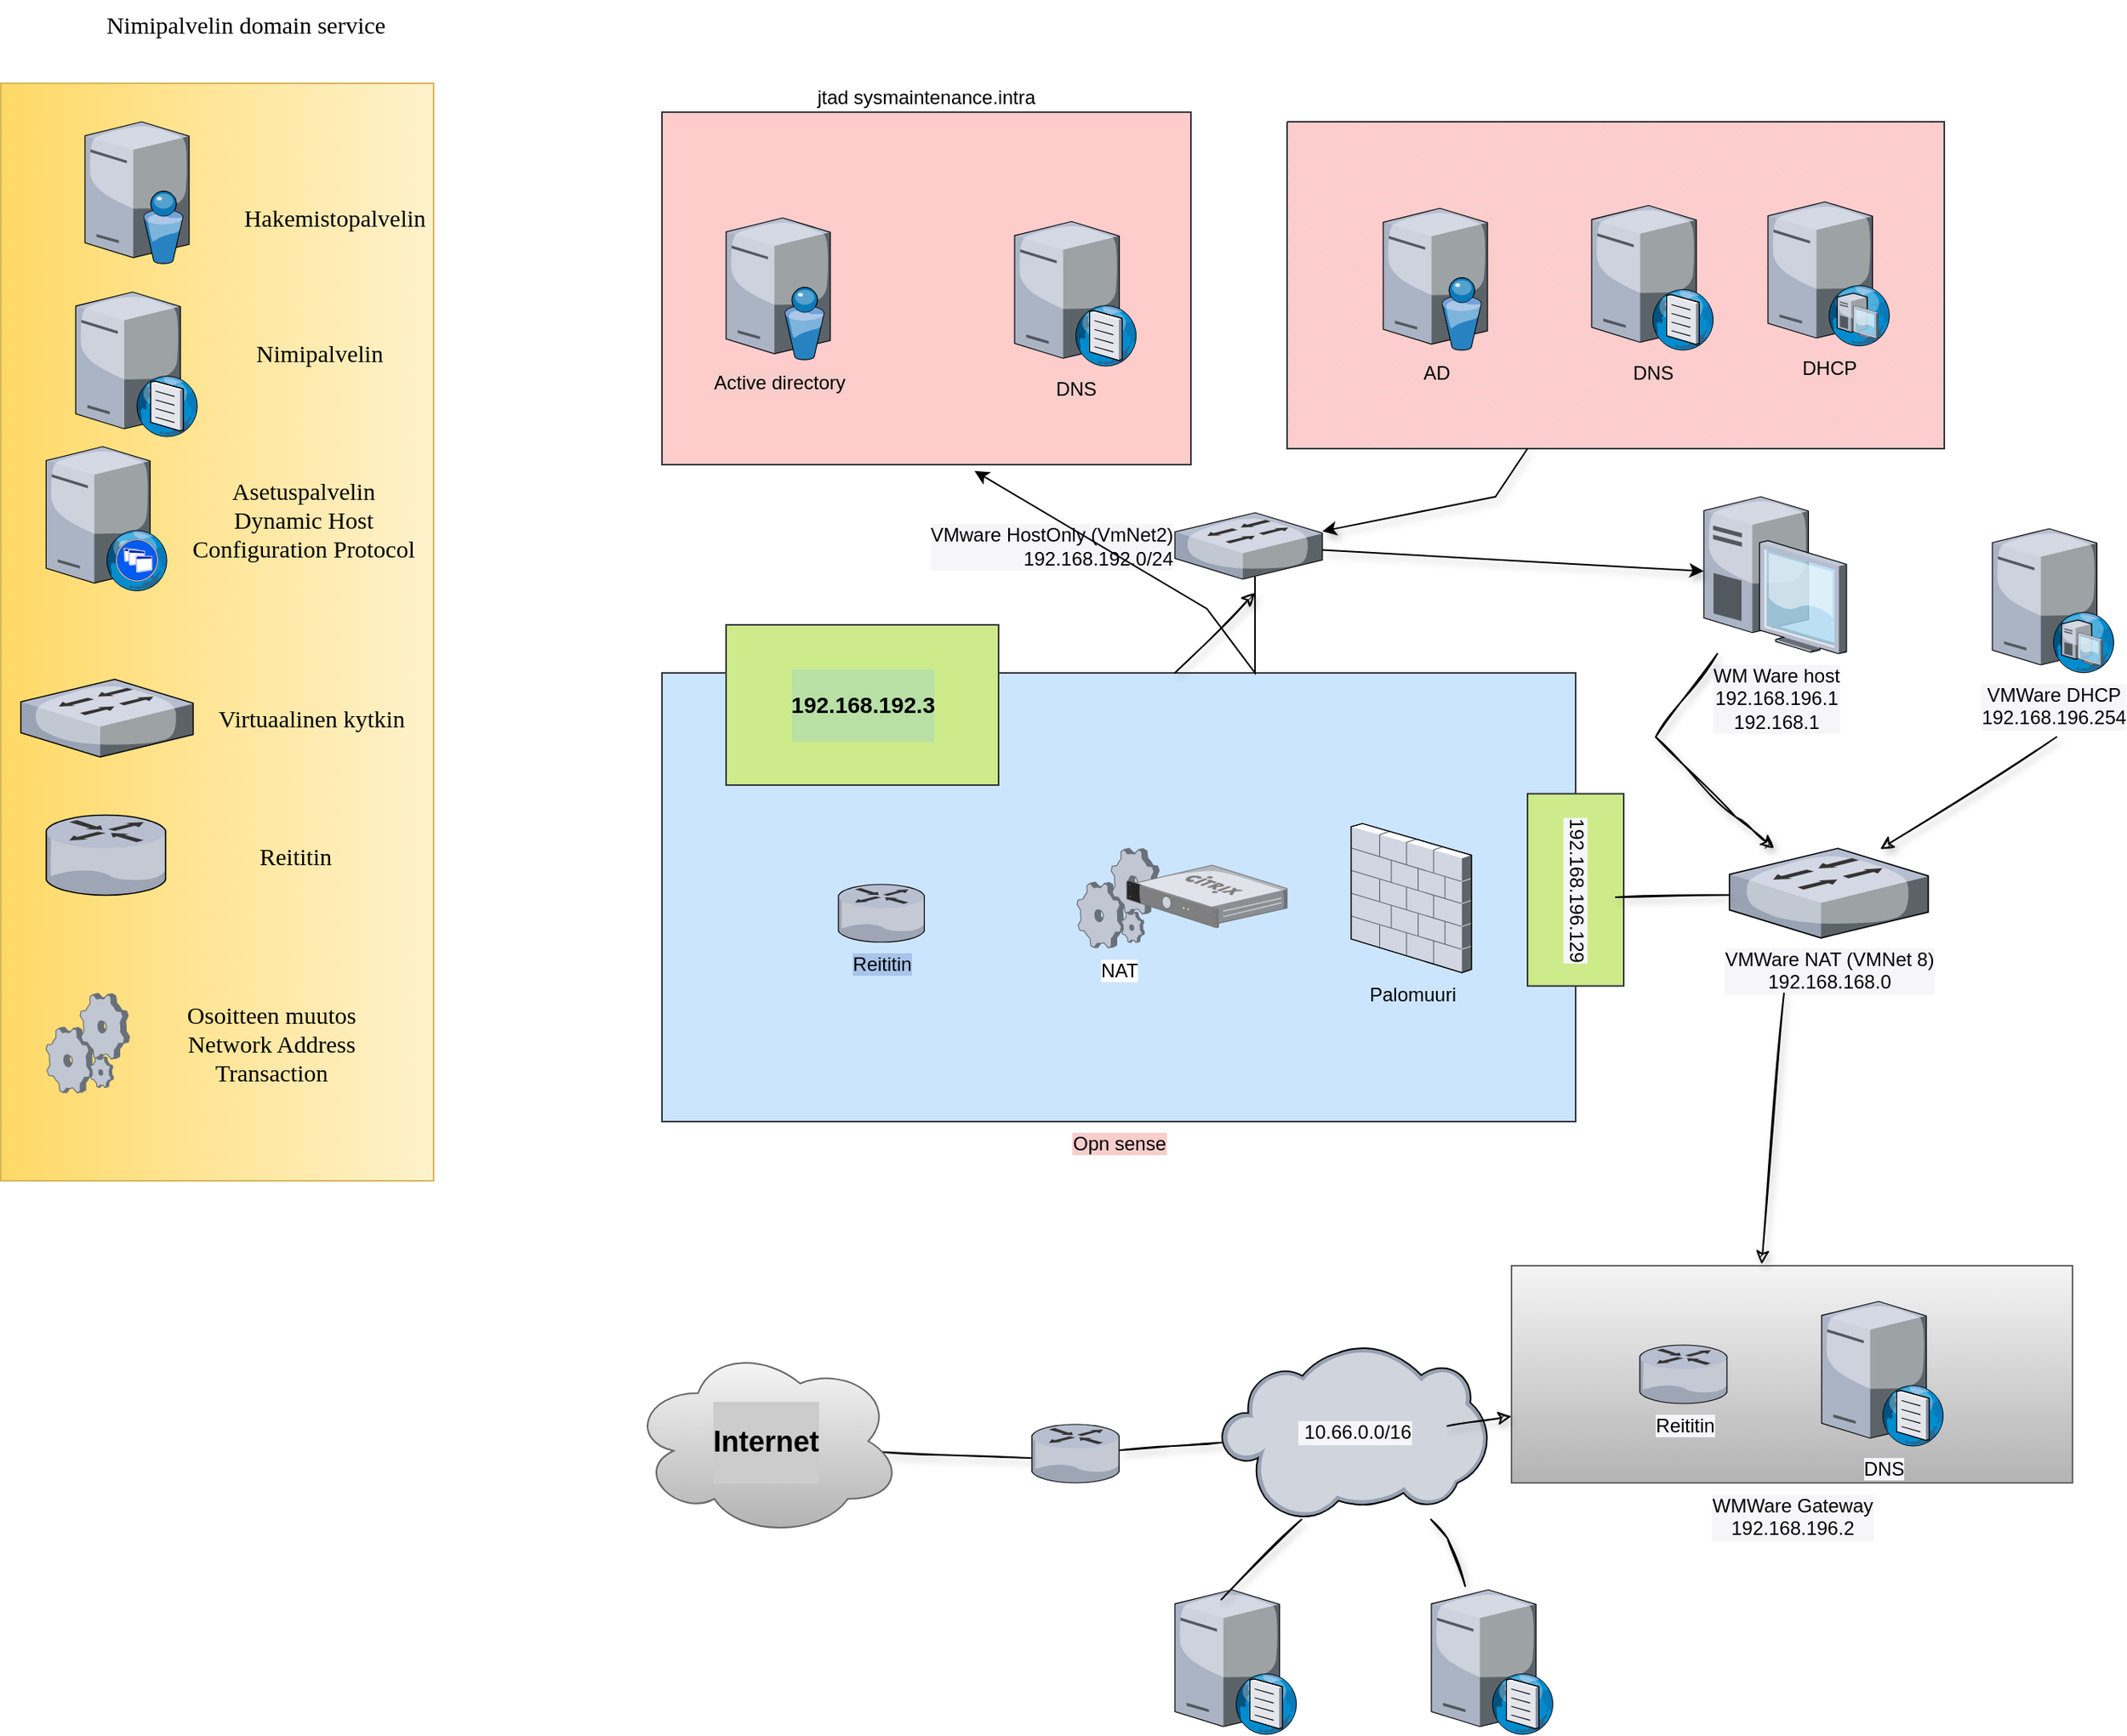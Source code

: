 <mxfile version="20.7.4" type="device"><diagram id="5LTsGN6vn_pWP5SIRa-c" name="Page-1"><mxGraphModel dx="2284" dy="2056" grid="1" gridSize="10" guides="1" tooltips="1" connect="1" arrows="1" fold="1" page="1" pageScale="1" pageWidth="850" pageHeight="1100" math="0" shadow="0"><root><mxCell id="0"/><mxCell id="1" parent="0"/><mxCell id="-hYhXtHEnk8HTK1MAipM-5" value="&lt;span style=&quot;background-color: rgb(255, 255, 255);&quot;&gt;jtad sysmaintenance.intra&lt;br&gt;&lt;/span&gt;" style="rounded=0;whiteSpace=wrap;html=1;labelBackgroundColor=#030303;glass=0;fillColor=#ffcccc;strokeColor=#36393d;labelPosition=center;verticalLabelPosition=top;align=center;verticalAlign=bottom;" vertex="1" parent="1"><mxGeometry x="40" y="50" width="330" height="220" as="geometry"/></mxCell><mxCell id="-hYhXtHEnk8HTK1MAipM-6" value="Active directory" style="verticalLabelPosition=bottom;sketch=0;aspect=fixed;html=1;verticalAlign=top;strokeColor=none;align=center;outlineConnect=0;shape=mxgraph.citrix.directory_server;glass=0;labelBackgroundColor=#F8CECC;fontColor=#000000;" vertex="1" parent="1"><mxGeometry x="80" y="116" width="65" height="88.5" as="geometry"/></mxCell><mxCell id="-hYhXtHEnk8HTK1MAipM-7" value="DNS" style="verticalLabelPosition=bottom;sketch=0;aspect=fixed;html=1;verticalAlign=top;strokeColor=none;align=center;outlineConnect=0;shape=mxgraph.citrix.dns_server;glass=0;labelBackgroundColor=#F8CECC;fontColor=#000000;" vertex="1" parent="1"><mxGeometry x="260" y="116" width="76.5" height="92.5" as="geometry"/></mxCell><mxCell id="-hYhXtHEnk8HTK1MAipM-8" value="" style="verticalLabelPosition=bottom;verticalAlign=top;html=1;shape=mxgraph.basic.patternFillRect;fillStyle=diagGrid;step=5;fillStrokeWidth=0.2;fillStrokeColor=#dddddd;glass=0;labelBackgroundColor=#F8CECC;fillColor=#ffcccc;strokeColor=#36393d;" vertex="1" parent="1"><mxGeometry x="430" y="56" width="410" height="204" as="geometry"/></mxCell><mxCell id="-hYhXtHEnk8HTK1MAipM-9" value="AD" style="verticalLabelPosition=bottom;sketch=0;aspect=fixed;html=1;verticalAlign=top;strokeColor=none;align=center;outlineConnect=0;shape=mxgraph.citrix.directory_server;glass=0;labelBackgroundColor=#F8CECC;fontColor=#000000;" vertex="1" parent="1"><mxGeometry x="490" y="110" width="65" height="88.5" as="geometry"/></mxCell><mxCell id="-hYhXtHEnk8HTK1MAipM-10" value="DNS" style="verticalLabelPosition=bottom;sketch=0;aspect=fixed;html=1;verticalAlign=top;strokeColor=none;align=center;outlineConnect=0;shape=mxgraph.citrix.dns_server;glass=0;labelBackgroundColor=#F8CECC;fontColor=#000000;" vertex="1" parent="1"><mxGeometry x="620" y="106" width="76.5" height="92.5" as="geometry"/></mxCell><mxCell id="-hYhXtHEnk8HTK1MAipM-11" value="DHCP" style="verticalLabelPosition=bottom;sketch=0;aspect=fixed;html=1;verticalAlign=top;strokeColor=none;align=center;outlineConnect=0;shape=mxgraph.citrix.dhcp_server;glass=0;labelBackgroundColor=#F8CECC;fontColor=#000000;" vertex="1" parent="1"><mxGeometry x="730" y="106" width="76" height="90" as="geometry"/></mxCell><mxCell id="-hYhXtHEnk8HTK1MAipM-12" value="Opn sense" style="verticalLabelPosition=bottom;verticalAlign=top;html=1;shape=mxgraph.basic.rect;fillColor2=none;strokeWidth=1;size=20;indent=5;glass=0;labelBackgroundColor=#F8CECC;fillColor=#cce5ff;strokeColor=#36393d;" vertex="1" parent="1"><mxGeometry x="40" y="400" width="570" height="280" as="geometry"/></mxCell><mxCell id="-hYhXtHEnk8HTK1MAipM-13" value="&lt;span style=&quot;background-color: rgb(204, 229, 255);&quot;&gt;Palomuuri&lt;/span&gt;" style="verticalLabelPosition=bottom;sketch=0;aspect=fixed;html=1;verticalAlign=top;strokeColor=none;align=center;outlineConnect=0;shape=mxgraph.citrix.firewall;glass=0;labelBackgroundColor=#FFFFFF;fontColor=#000000;" vertex="1" parent="1"><mxGeometry x="470" y="494" width="75" height="93" as="geometry"/></mxCell><mxCell id="-hYhXtHEnk8HTK1MAipM-14" value="&lt;span style=&quot;background-color: rgb(169, 196, 235);&quot;&gt;Reititin&lt;/span&gt;" style="verticalLabelPosition=bottom;sketch=0;aspect=fixed;html=1;verticalAlign=top;strokeColor=none;align=center;outlineConnect=0;shape=mxgraph.citrix.router;glass=0;labelBackgroundColor=#FFFFFF;fontColor=#000000;" vertex="1" parent="1"><mxGeometry x="150" y="532" width="54.25" height="36" as="geometry"/></mxCell><mxCell id="-hYhXtHEnk8HTK1MAipM-15" value="NAT" style="verticalLabelPosition=bottom;sketch=0;aspect=fixed;html=1;verticalAlign=top;strokeColor=none;align=center;outlineConnect=0;shape=mxgraph.citrix.process;glass=0;labelBackgroundColor=#FFFFFF;fontColor=#000000;" vertex="1" parent="1"><mxGeometry x="299" y="509.5" width="52" height="62" as="geometry"/></mxCell><mxCell id="-hYhXtHEnk8HTK1MAipM-17" value="&amp;nbsp;10.66.0.0/16" style="verticalLabelPosition=middle;sketch=0;aspect=fixed;html=1;verticalAlign=middle;strokeColor=none;align=center;outlineConnect=0;shape=mxgraph.citrix.cloud;glass=0;labelBackgroundColor=#F6F6F8;fontColor=#000000;labelPosition=center;" vertex="1" parent="1"><mxGeometry x="388.95" y="820" width="166.05" height="108.37" as="geometry"/></mxCell><mxCell id="-hYhXtHEnk8HTK1MAipM-18" value="VMWare NAT (VMNet 8)&lt;br&gt;192.168.168.0" style="verticalLabelPosition=bottom;sketch=0;aspect=fixed;html=1;verticalAlign=top;strokeColor=none;align=center;outlineConnect=0;shape=mxgraph.citrix.switch;glass=0;labelBackgroundColor=#F6F6F8;fontColor=#000000;" vertex="1" parent="1"><mxGeometry x="706" y="509.5" width="124" height="55.93" as="geometry"/></mxCell><mxCell id="-hYhXtHEnk8HTK1MAipM-19" value="VMware HostOnly (VmNet2)&lt;br&gt;192.168.192.0/24" style="verticalLabelPosition=middle;sketch=0;aspect=fixed;html=1;verticalAlign=middle;strokeColor=none;align=right;outlineConnect=0;shape=mxgraph.citrix.switch;glass=0;labelBackgroundColor=#F6F6F8;fontColor=#000000;labelPosition=left;" vertex="1" parent="1"><mxGeometry x="360" y="300" width="92" height="41.5" as="geometry"/></mxCell><mxCell id="-hYhXtHEnk8HTK1MAipM-20" value="&lt;h3&gt;192.168.192.3&lt;/h3&gt;" style="verticalLabelPosition=middle;verticalAlign=middle;html=1;shape=mxgraph.basic.rect;fillColor2=none;strokeWidth=1;size=20;indent=5;glass=0;labelBackgroundColor=#B9E0A5;fillColor=#cdeb8b;strokeColor=#36393d;labelPosition=center;align=center;" vertex="1" parent="1"><mxGeometry x="80" y="370" width="170" height="100" as="geometry"/></mxCell><mxCell id="-hYhXtHEnk8HTK1MAipM-21" value="192.168.196.129" style="verticalLabelPosition=middle;verticalAlign=middle;html=1;shape=mxgraph.basic.rect;fillColor2=none;strokeWidth=1;size=20;indent=5;glass=0;labelBackgroundColor=#F6F6F8;rotation=90;labelPosition=center;align=center;fillColor=#cdeb8b;strokeColor=#36393d;" vertex="1" parent="1"><mxGeometry x="550" y="505.43" width="120" height="60" as="geometry"/></mxCell><mxCell id="-hYhXtHEnk8HTK1MAipM-24" value="WMWare Gateway &lt;br&gt;192.168.196.2" style="verticalLabelPosition=bottom;verticalAlign=top;html=1;shape=mxgraph.basic.rect;fillColor2=none;strokeWidth=1;size=20;indent=5;glass=0;labelBackgroundColor=#F6F6F8;fillStyle=auto;fillColor=#f5f5f5;strokeColor=#666666;gradientColor=#b3b3b3;" vertex="1" parent="1"><mxGeometry x="570" y="770" width="350" height="135.5" as="geometry"/></mxCell><mxCell id="-hYhXtHEnk8HTK1MAipM-23" value="Reititin" style="verticalLabelPosition=bottom;sketch=0;aspect=fixed;html=1;verticalAlign=top;strokeColor=none;align=center;outlineConnect=0;shape=mxgraph.citrix.router;glass=0;labelBackgroundColor=#F6F6F8;fontColor=#000000;" vertex="1" parent="1"><mxGeometry x="650" y="819.5" width="55" height="36.5" as="geometry"/></mxCell><mxCell id="-hYhXtHEnk8HTK1MAipM-22" value="DNS" style="verticalLabelPosition=bottom;sketch=0;aspect=fixed;html=1;verticalAlign=top;strokeColor=none;align=center;outlineConnect=0;shape=mxgraph.citrix.dns_server;glass=0;labelBackgroundColor=#F6F6F8;fontColor=#000000;" vertex="1" parent="1"><mxGeometry x="763.5" y="790" width="76.5" height="92.5" as="geometry"/></mxCell><mxCell id="-hYhXtHEnk8HTK1MAipM-26" value="VMWare DHCP&lt;br&gt;192.168.196.254" style="verticalLabelPosition=bottom;sketch=0;aspect=fixed;html=1;verticalAlign=top;strokeColor=none;align=center;outlineConnect=0;shape=mxgraph.citrix.dhcp_server;glass=0;labelBackgroundColor=#F6F6F8;fillStyle=auto;fontColor=#000000;" vertex="1" parent="1"><mxGeometry x="870" y="310" width="76" height="90" as="geometry"/></mxCell><mxCell id="-hYhXtHEnk8HTK1MAipM-27" value="WM Ware host&lt;br&gt;192.168.196.1&lt;br&gt;192.168.1" style="verticalLabelPosition=bottom;sketch=0;aspect=fixed;html=1;verticalAlign=top;strokeColor=none;align=center;outlineConnect=0;shape=mxgraph.citrix.desktop;glass=0;labelBackgroundColor=#F6F6F8;fillStyle=auto;fontColor=#000000;" vertex="1" parent="1"><mxGeometry x="690" y="290" width="89" height="98" as="geometry"/></mxCell><mxCell id="-hYhXtHEnk8HTK1MAipM-29" value="" style="verticalLabelPosition=bottom;sketch=0;aspect=fixed;html=1;verticalAlign=top;strokeColor=none;align=center;outlineConnect=0;shape=mxgraph.citrix.router;glass=0;labelBackgroundColor=#F6F6F8;fillStyle=auto;fontColor=#000000;" vertex="1" parent="1"><mxGeometry x="270.75" y="869" width="55" height="36.5" as="geometry"/></mxCell><mxCell id="-hYhXtHEnk8HTK1MAipM-30" value="" style="endArrow=classic;html=1;fontColor=#000000;entryX=0.591;entryY=1.018;entryDx=0;entryDy=0;entryPerimeter=0;rounded=0;exitX=0.543;exitY=0.964;exitDx=0;exitDy=0;exitPerimeter=0;" edge="1" parent="1" source="-hYhXtHEnk8HTK1MAipM-19" target="-hYhXtHEnk8HTK1MAipM-5"><mxGeometry width="50" height="50" relative="1" as="geometry"><mxPoint x="410" y="370" as="sourcePoint"/><mxPoint x="320" y="300" as="targetPoint"/><Array as="points"><mxPoint x="410" y="400"/><mxPoint x="380" y="360"/></Array></mxGeometry></mxCell><mxCell id="-hYhXtHEnk8HTK1MAipM-31" value="" style="endArrow=classic;html=1;rounded=0;fontColor=#000000;shadow=1;" edge="1" parent="1" source="-hYhXtHEnk8HTK1MAipM-19" target="-hYhXtHEnk8HTK1MAipM-27"><mxGeometry width="50" height="50" relative="1" as="geometry"><mxPoint x="440" y="370" as="sourcePoint"/><mxPoint x="510" y="380" as="targetPoint"/></mxGeometry></mxCell><mxCell id="-hYhXtHEnk8HTK1MAipM-32" value="" style="endArrow=classic;html=1;rounded=0;shadow=1;fontColor=#000000;" edge="1" parent="1" target="-hYhXtHEnk8HTK1MAipM-19"><mxGeometry width="50" height="50" relative="1" as="geometry"><mxPoint x="580" y="260" as="sourcePoint"/><mxPoint x="520" y="340" as="targetPoint"/><Array as="points"><mxPoint x="560" y="290"/></Array></mxGeometry></mxCell><mxCell id="-hYhXtHEnk8HTK1MAipM-33" value="" style="endArrow=classic;html=1;rounded=0;shadow=1;fontColor=#000000;sketch=1;curveFitting=1;jiggle=2;" edge="1" parent="1" source="-hYhXtHEnk8HTK1MAipM-27" target="-hYhXtHEnk8HTK1MAipM-18"><mxGeometry width="50" height="50" relative="1" as="geometry"><mxPoint x="720" y="438" as="sourcePoint"/><mxPoint x="770" y="388" as="targetPoint"/><Array as="points"><mxPoint x="660" y="440"/><mxPoint x="710" y="490"/></Array></mxGeometry></mxCell><mxCell id="-hYhXtHEnk8HTK1MAipM-34" value="" style="endArrow=classic;html=1;rounded=0;shadow=1;sketch=1;fontColor=#000000;" edge="1" parent="1"><mxGeometry width="50" height="50" relative="1" as="geometry"><mxPoint x="360" y="400" as="sourcePoint"/><mxPoint x="410" y="350" as="targetPoint"/></mxGeometry></mxCell><mxCell id="-hYhXtHEnk8HTK1MAipM-35" value="" style="endArrow=classic;html=1;rounded=0;shadow=1;sketch=1;fontColor=#000000;" edge="1" parent="1" target="-hYhXtHEnk8HTK1MAipM-24"><mxGeometry width="50" height="50" relative="1" as="geometry"><mxPoint x="530" y="870" as="sourcePoint"/><mxPoint x="580" y="820" as="targetPoint"/></mxGeometry></mxCell><mxCell id="-hYhXtHEnk8HTK1MAipM-36" value="" style="endArrow=classic;html=1;rounded=0;shadow=1;sketch=1;fontColor=#000000;entryX=0.446;entryY=-0.007;entryDx=0;entryDy=0;entryPerimeter=0;" edge="1" parent="1" target="-hYhXtHEnk8HTK1MAipM-24"><mxGeometry width="50" height="50" relative="1" as="geometry"><mxPoint x="740" y="600" as="sourcePoint"/><mxPoint x="770" y="610" as="targetPoint"/></mxGeometry></mxCell><mxCell id="-hYhXtHEnk8HTK1MAipM-37" value="" style="endArrow=classic;html=1;rounded=0;shadow=1;sketch=1;fontColor=#000000;" edge="1" parent="1"><mxGeometry width="50" height="50" relative="1" as="geometry"><mxPoint x="910" y="440" as="sourcePoint"/><mxPoint x="800" y="510" as="targetPoint"/></mxGeometry></mxCell><mxCell id="-hYhXtHEnk8HTK1MAipM-39" value="" style="endArrow=none;html=1;rounded=0;shadow=1;sketch=1;fontColor=#000000;" edge="1" parent="1" source="-hYhXtHEnk8HTK1MAipM-29" target="-hYhXtHEnk8HTK1MAipM-17"><mxGeometry width="50" height="50" relative="1" as="geometry"><mxPoint x="338.95" y="899.18" as="sourcePoint"/><mxPoint x="388.95" y="849.18" as="targetPoint"/></mxGeometry></mxCell><mxCell id="-hYhXtHEnk8HTK1MAipM-40" value="" style="endArrow=none;html=1;rounded=0;shadow=1;sketch=1;fontColor=#000000;" edge="1" parent="1"><mxGeometry width="50" height="50" relative="1" as="geometry"><mxPoint x="177.91" y="886.209" as="sourcePoint"/><mxPoint x="270" y="890" as="targetPoint"/></mxGeometry></mxCell><mxCell id="-hYhXtHEnk8HTK1MAipM-41" value="&lt;h2&gt;&lt;b&gt;Internet&lt;/b&gt;&lt;/h2&gt;" style="ellipse;shape=cloud;whiteSpace=wrap;html=1;glass=0;labelBackgroundColor=#CCCCCC;fillStyle=auto;strokeColor=#666666;fillColor=#f5f5f5;gradientColor=#b3b3b3;" vertex="1" parent="1"><mxGeometry x="20" y="819.5" width="170" height="120" as="geometry"/></mxCell><mxCell id="-hYhXtHEnk8HTK1MAipM-42" value="" style="verticalLabelPosition=bottom;sketch=0;aspect=fixed;html=1;verticalAlign=top;strokeColor=none;align=center;outlineConnect=0;shape=mxgraph.citrix.dns_server;glass=0;labelBackgroundColor=#CCCCCC;fillStyle=auto;fontColor=#000000;" vertex="1" parent="1"><mxGeometry x="360" y="970" width="76.5" height="92.5" as="geometry"/></mxCell><mxCell id="-hYhXtHEnk8HTK1MAipM-43" value="" style="verticalLabelPosition=bottom;sketch=0;aspect=fixed;html=1;verticalAlign=top;strokeColor=none;align=center;outlineConnect=0;shape=mxgraph.citrix.dns_server;glass=0;labelBackgroundColor=#CCCCCC;fillStyle=auto;fontColor=#000000;" vertex="1" parent="1"><mxGeometry x="520" y="970" width="76.5" height="92.5" as="geometry"/></mxCell><mxCell id="-hYhXtHEnk8HTK1MAipM-44" value="" style="endArrow=none;html=1;rounded=0;shadow=1;sketch=1;fontColor=#000000;" edge="1" parent="1" source="-hYhXtHEnk8HTK1MAipM-17" target="-hYhXtHEnk8HTK1MAipM-43"><mxGeometry width="50" height="50" relative="1" as="geometry"><mxPoint x="505" y="939.5" as="sourcePoint"/><mxPoint x="555" y="889.5" as="targetPoint"/><Array as="points"><mxPoint x="530" y="940"/></Array></mxGeometry></mxCell><mxCell id="-hYhXtHEnk8HTK1MAipM-45" value="" style="endArrow=none;html=1;rounded=0;shadow=1;sketch=1;fontColor=#000000;" edge="1" parent="1"><mxGeometry width="50" height="50" relative="1" as="geometry"><mxPoint x="388.95" y="978.37" as="sourcePoint"/><mxPoint x="438.95" y="928.37" as="targetPoint"/></mxGeometry></mxCell><mxCell id="-hYhXtHEnk8HTK1MAipM-49" value="" style="endArrow=none;html=1;rounded=0;shadow=1;sketch=1;fontColor=#000000;exitX=0.538;exitY=0.083;exitDx=0;exitDy=0;exitPerimeter=0;" edge="1" parent="1" source="-hYhXtHEnk8HTK1MAipM-21" target="-hYhXtHEnk8HTK1MAipM-18"><mxGeometry width="50" height="50" relative="1" as="geometry"><mxPoint x="660" y="562.46" as="sourcePoint"/><mxPoint x="710" y="512.46" as="targetPoint"/></mxGeometry></mxCell><mxCell id="-hYhXtHEnk8HTK1MAipM-61" value="" style="verticalLabelPosition=bottom;sketch=0;aspect=fixed;html=1;verticalAlign=top;strokeColor=none;align=center;outlineConnect=0;shape=mxgraph.citrix.netscaler_gateway;glass=0;labelBackgroundColor=#CCCCCC;fillStyle=auto;fontFamily=Times New Roman;fontSize=15;fontColor=#000000;" vertex="1" parent="1"><mxGeometry x="330" y="520" width="100" height="39" as="geometry"/></mxCell><mxCell id="-hYhXtHEnk8HTK1MAipM-58" value="Nimipalvelin domain service" style="text;html=1;align=center;verticalAlign=middle;resizable=0;points=[];autosize=1;strokeColor=none;fillColor=none;fontFamily=Times New Roman;fontColor=#000000;fontSize=15;" vertex="1" parent="1"><mxGeometry x="-320" y="-20" width="200" height="30" as="geometry"/></mxCell><mxCell id="-hYhXtHEnk8HTK1MAipM-70" value="" style="rounded=0;whiteSpace=wrap;html=1;glass=0;labelBackgroundColor=#CCCCCC;fillStyle=auto;strokeColor=#d6b656;fontFamily=Times New Roman;fontSize=15;rotation=90;fillColor=#fff2cc;gradientColor=#ffd966;" vertex="1" parent="1"><mxGeometry x="-580" y="239.5" width="685" height="270" as="geometry"/></mxCell><mxCell id="-hYhXtHEnk8HTK1MAipM-50" value="Hakemistopalvelin" style="text;align=center;verticalAlign=middle;resizable=0;points=[];autosize=1;strokeColor=none;fillColor=none;fontColor=#000000;fontFamily=Times New Roman;fontSize=15;" vertex="1" parent="1"><mxGeometry x="-234" y="100" width="140" height="30" as="geometry"/></mxCell><mxCell id="-hYhXtHEnk8HTK1MAipM-51" value="" style="verticalLabelPosition=bottom;sketch=0;aspect=fixed;html=1;verticalAlign=top;strokeColor=none;align=center;outlineConnect=0;shape=mxgraph.citrix.directory_server;glass=0;labelBackgroundColor=#F8CECC;fontColor=#000000;" vertex="1" parent="1"><mxGeometry x="-320" y="56" width="65" height="88.5" as="geometry"/></mxCell><mxCell id="-hYhXtHEnk8HTK1MAipM-55" value="" style="verticalLabelPosition=bottom;sketch=0;aspect=fixed;html=1;verticalAlign=top;strokeColor=none;align=center;outlineConnect=0;shape=mxgraph.citrix.dns_server;glass=0;labelBackgroundColor=#F8CECC;fontColor=#000000;" vertex="1" parent="1"><mxGeometry x="-325.76" y="160" width="76.5" height="92.5" as="geometry"/></mxCell><mxCell id="-hYhXtHEnk8HTK1MAipM-59" value="" style="verticalLabelPosition=bottom;sketch=0;aspect=fixed;html=1;verticalAlign=top;strokeColor=none;align=center;outlineConnect=0;shape=mxgraph.citrix.xenapp_web;glass=0;labelBackgroundColor=#CCCCCC;fillStyle=auto;fontFamily=Times New Roman;fontSize=15;fontColor=#000000;" vertex="1" parent="1"><mxGeometry x="-344.24" y="258.75" width="76" height="90" as="geometry"/></mxCell><mxCell id="-hYhXtHEnk8HTK1MAipM-60" value="Asetuspalvelin&lt;br&gt;Dynamic Host&lt;br&gt;Configuration Protocol" style="text;html=1;align=center;verticalAlign=middle;resizable=0;points=[];autosize=1;strokeColor=none;fillColor=none;fontSize=15;fontFamily=Times New Roman;fontColor=#000000;" vertex="1" parent="1"><mxGeometry x="-264.24" y="268.75" width="160" height="70" as="geometry"/></mxCell><mxCell id="-hYhXtHEnk8HTK1MAipM-63" value="Virtuaalinen kytkin" style="text;html=1;align=center;verticalAlign=middle;resizable=0;points=[];autosize=1;strokeColor=none;fillColor=none;fontSize=15;fontFamily=Times New Roman;fontColor=#000000;" vertex="1" parent="1"><mxGeometry x="-249.26" y="413.25" width="140" height="30" as="geometry"/></mxCell><mxCell id="-hYhXtHEnk8HTK1MAipM-64" value="" style="verticalLabelPosition=bottom;sketch=0;aspect=fixed;html=1;verticalAlign=top;strokeColor=none;align=center;outlineConnect=0;shape=mxgraph.citrix.switch;glass=0;labelBackgroundColor=#CCCCCC;fillStyle=auto;fontFamily=Times New Roman;fontSize=15;fontColor=#000000;" vertex="1" parent="1"><mxGeometry x="-360" y="404" width="107.52" height="48.5" as="geometry"/></mxCell><mxCell id="-hYhXtHEnk8HTK1MAipM-65" value="" style="verticalLabelPosition=bottom;sketch=0;aspect=fixed;html=1;verticalAlign=top;strokeColor=none;align=center;outlineConnect=0;shape=mxgraph.citrix.router;glass=0;labelBackgroundColor=#CCCCCC;fillStyle=auto;fontFamily=Times New Roman;fontSize=15;fontColor=#000000;" vertex="1" parent="1"><mxGeometry x="-344.24" y="488.75" width="75.34" height="50" as="geometry"/></mxCell><mxCell id="-hYhXtHEnk8HTK1MAipM-66" value="Reititin" style="text;html=1;align=center;verticalAlign=middle;resizable=0;points=[];autosize=1;strokeColor=none;fillColor=none;fontSize=15;fontFamily=Times New Roman;fontColor=#000000;" vertex="1" parent="1"><mxGeometry x="-224.24" y="498.75" width="70" height="30" as="geometry"/></mxCell><mxCell id="-hYhXtHEnk8HTK1MAipM-71" value="Nimipalvelin" style="text;html=1;align=center;verticalAlign=middle;resizable=0;points=[];autosize=1;strokeColor=none;fillColor=none;fontSize=15;fontFamily=Times New Roman;fontColor=#000000;" vertex="1" parent="1"><mxGeometry x="-224.24" y="185" width="100" height="30" as="geometry"/></mxCell><mxCell id="-hYhXtHEnk8HTK1MAipM-72" value="" style="verticalLabelPosition=bottom;sketch=0;aspect=fixed;html=1;verticalAlign=top;strokeColor=none;align=center;outlineConnect=0;shape=mxgraph.citrix.process;glass=0;labelBackgroundColor=#CCCCCC;fillStyle=auto;fontFamily=Times New Roman;fontSize=15;fontColor=#000000;" vertex="1" parent="1"><mxGeometry x="-344.24" y="600" width="52" height="62" as="geometry"/></mxCell><mxCell id="-hYhXtHEnk8HTK1MAipM-73" value="Osoitteen muutos&lt;br&gt;Network Address&lt;br&gt;Transaction" style="text;html=1;align=center;verticalAlign=middle;resizable=0;points=[];autosize=1;strokeColor=none;fillColor=none;fontSize=15;fontFamily=Times New Roman;fontColor=#000000;" vertex="1" parent="1"><mxGeometry x="-268.9" y="596" width="130" height="70" as="geometry"/></mxCell></root></mxGraphModel></diagram></mxfile>